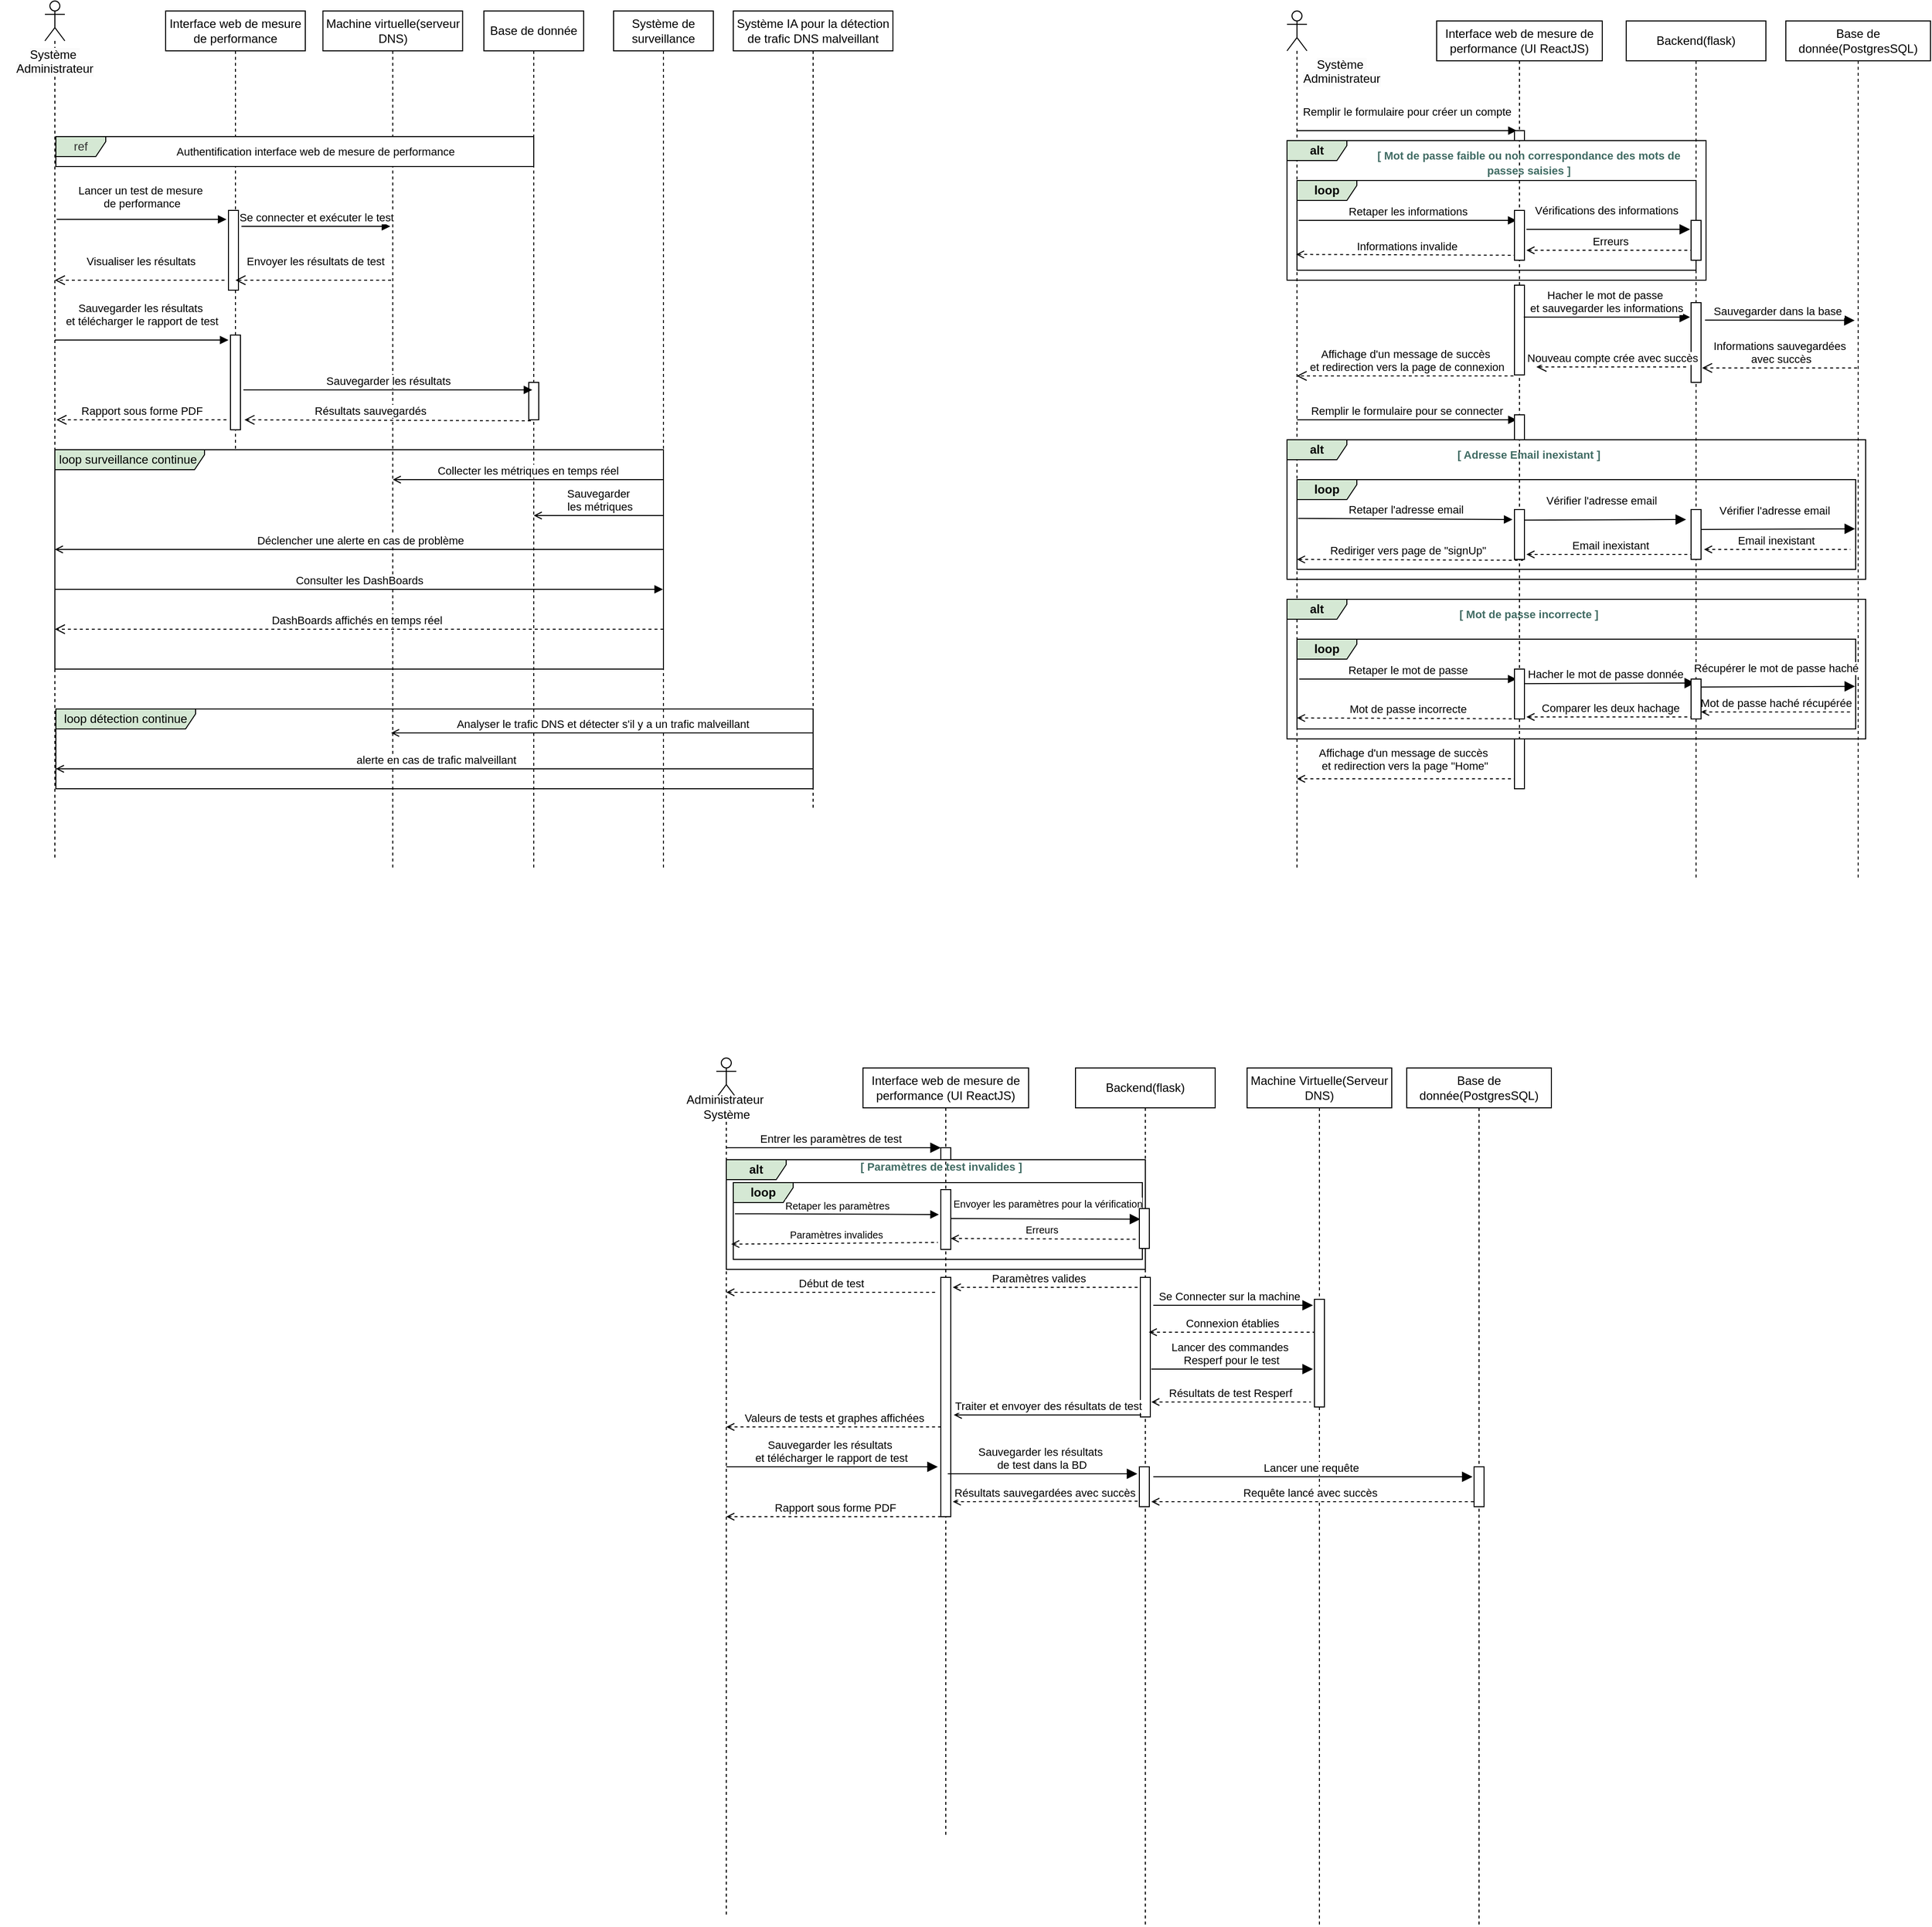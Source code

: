 <mxfile version="24.7.8">
  <diagram name="Page-1" id="2YBvvXClWsGukQMizWep">
    <mxGraphModel dx="2805" dy="1658" grid="1" gridSize="10" guides="1" tooltips="1" connect="1" arrows="1" fold="1" page="1" pageScale="1" pageWidth="850" pageHeight="1100" math="0" shadow="0">
      <root>
        <mxCell id="0" />
        <mxCell id="1" parent="0" />
        <mxCell id="aM9ryv3xv72pqoxQDRHE-5" value="Interface web de mesure de performance" style="shape=umlLifeline;perimeter=lifelinePerimeter;whiteSpace=wrap;html=1;container=0;dropTarget=0;collapsible=0;recursiveResize=0;outlineConnect=0;portConstraint=eastwest;newEdgeStyle={&quot;edgeStyle&quot;:&quot;elbowEdgeStyle&quot;,&quot;elbow&quot;:&quot;vertical&quot;,&quot;curved&quot;:0,&quot;rounded&quot;:0};" parent="1" vertex="1">
          <mxGeometry x="-1244" y="-40" width="140" height="440" as="geometry" />
        </mxCell>
        <mxCell id="0YugQAnFwqk1ILGSHodU-4" value="" style="html=1;points=[[0,0,0,0,5],[0,1,0,0,-5],[1,0,0,0,5],[1,1,0,0,-5]];perimeter=orthogonalPerimeter;outlineConnect=0;targetShapes=umlLifeline;portConstraint=eastwest;newEdgeStyle={&quot;curved&quot;:0,&quot;rounded&quot;:0};" parent="aM9ryv3xv72pqoxQDRHE-5" vertex="1">
          <mxGeometry x="63" y="200" width="10" height="80" as="geometry" />
        </mxCell>
        <mxCell id="0YugQAnFwqk1ILGSHodU-5" value="" style="html=1;points=[[0,0,0,0,5],[0,1,0,0,-5],[1,0,0,0,5],[1,1,0,0,-5]];perimeter=orthogonalPerimeter;outlineConnect=0;targetShapes=umlLifeline;portConstraint=eastwest;newEdgeStyle={&quot;curved&quot;:0,&quot;rounded&quot;:0};" parent="aM9ryv3xv72pqoxQDRHE-5" vertex="1">
          <mxGeometry x="65" y="325" width="10" height="95" as="geometry" />
        </mxCell>
        <mxCell id="_VK_tqBm-G3R0EHeaTmm-1" value="Machine virtuelle(serveur DNS)" style="shape=umlLifeline;perimeter=lifelinePerimeter;whiteSpace=wrap;html=1;container=0;dropTarget=0;collapsible=0;recursiveResize=0;outlineConnect=0;portConstraint=eastwest;newEdgeStyle={&quot;edgeStyle&quot;:&quot;elbowEdgeStyle&quot;,&quot;elbow&quot;:&quot;vertical&quot;,&quot;curved&quot;:0,&quot;rounded&quot;:0};" parent="1" vertex="1">
          <mxGeometry x="-1086.31" y="-40" width="140" height="860" as="geometry" />
        </mxCell>
        <mxCell id="_VK_tqBm-G3R0EHeaTmm-4" value="Base de donnée" style="shape=umlLifeline;perimeter=lifelinePerimeter;whiteSpace=wrap;html=1;container=0;dropTarget=0;collapsible=0;recursiveResize=0;outlineConnect=0;portConstraint=eastwest;newEdgeStyle={&quot;edgeStyle&quot;:&quot;elbowEdgeStyle&quot;,&quot;elbow&quot;:&quot;vertical&quot;,&quot;curved&quot;:0,&quot;rounded&quot;:0};" parent="1" vertex="1">
          <mxGeometry x="-925" y="-40" width="100" height="860" as="geometry" />
        </mxCell>
        <mxCell id="0YugQAnFwqk1ILGSHodU-6" value="" style="html=1;points=[[0,0,0,0,5],[0,1,0,0,-5],[1,0,0,0,5],[1,1,0,0,-5]];perimeter=orthogonalPerimeter;outlineConnect=0;targetShapes=umlLifeline;portConstraint=eastwest;newEdgeStyle={&quot;curved&quot;:0,&quot;rounded&quot;:0};" parent="_VK_tqBm-G3R0EHeaTmm-4" vertex="1">
          <mxGeometry x="45" y="372.5" width="10" height="37.5" as="geometry" />
        </mxCell>
        <mxCell id="_VK_tqBm-G3R0EHeaTmm-6" value="Système de surveillance" style="shape=umlLifeline;perimeter=lifelinePerimeter;whiteSpace=wrap;html=1;container=0;dropTarget=0;collapsible=0;recursiveResize=0;outlineConnect=0;portConstraint=eastwest;newEdgeStyle={&quot;edgeStyle&quot;:&quot;elbowEdgeStyle&quot;,&quot;elbow&quot;:&quot;vertical&quot;,&quot;curved&quot;:0,&quot;rounded&quot;:0};" parent="1" vertex="1">
          <mxGeometry x="-795" y="-40" width="100" height="860" as="geometry" />
        </mxCell>
        <mxCell id="_VK_tqBm-G3R0EHeaTmm-7" value="Système IA pour la détection de trafic DNS malveillant" style="shape=umlLifeline;perimeter=lifelinePerimeter;whiteSpace=wrap;html=1;container=0;dropTarget=0;collapsible=0;recursiveResize=0;outlineConnect=0;portConstraint=eastwest;newEdgeStyle={&quot;edgeStyle&quot;:&quot;elbowEdgeStyle&quot;,&quot;elbow&quot;:&quot;vertical&quot;,&quot;curved&quot;:0,&quot;rounded&quot;:0};" parent="1" vertex="1">
          <mxGeometry x="-675" y="-40" width="160" height="800" as="geometry" />
        </mxCell>
        <mxCell id="_VK_tqBm-G3R0EHeaTmm-14" value="" style="shape=umlLifeline;perimeter=lifelinePerimeter;whiteSpace=wrap;html=1;container=1;dropTarget=0;collapsible=0;recursiveResize=0;outlineConnect=0;portConstraint=eastwest;newEdgeStyle={&quot;curved&quot;:0,&quot;rounded&quot;:0};participant=umlActor;" parent="1" vertex="1">
          <mxGeometry x="-1365" y="-50" width="20" height="860" as="geometry" />
        </mxCell>
        <mxCell id="_VK_tqBm-G3R0EHeaTmm-19" value="&lt;span style=&quot;color: rgb(0, 0, 0); font-family: Helvetica; font-size: 12px; font-style: normal; font-variant-ligatures: normal; font-variant-caps: normal; font-weight: 400; letter-spacing: normal; orphans: 2; text-indent: 0px; text-transform: none; widows: 2; word-spacing: 0px; -webkit-text-stroke-width: 0px; white-space: nowrap; background-color: rgb(251, 251, 251); text-decoration-thickness: initial; text-decoration-style: initial; text-decoration-color: initial; float: none; display: inline !important;&quot;&gt;Système&amp;nbsp;&lt;/span&gt;&lt;div style=&quot;forced-color-adjust: none; color: rgb(0, 0, 0); font-family: Helvetica; font-size: 12px; font-style: normal; font-variant-ligatures: normal; font-variant-caps: normal; font-weight: 400; letter-spacing: normal; orphans: 2; text-indent: 0px; text-transform: none; widows: 2; word-spacing: 0px; -webkit-text-stroke-width: 0px; white-space: nowrap; background-color: rgb(251, 251, 251); text-decoration-thickness: initial; text-decoration-style: initial; text-decoration-color: initial;&quot;&gt;Administrateur&lt;/div&gt;" style="text;whiteSpace=wrap;html=1;align=center;" parent="1" vertex="1">
          <mxGeometry x="-1410" y="-10" width="110" height="50" as="geometry" />
        </mxCell>
        <mxCell id="_VK_tqBm-G3R0EHeaTmm-46" value="Lancer un test de mesure&amp;nbsp;&lt;div&gt;de performance&lt;/div&gt;" style="html=1;verticalAlign=bottom;endArrow=block;curved=0;rounded=0;" parent="1" edge="1">
          <mxGeometry y="7" relative="1" as="geometry">
            <mxPoint x="-1353.269" y="169" as="sourcePoint" />
            <mxPoint x="-1183" y="169" as="targetPoint" />
            <mxPoint as="offset" />
          </mxGeometry>
        </mxCell>
        <mxCell id="_VK_tqBm-G3R0EHeaTmm-47" value="Se connecter et exécuter le test" style="html=1;verticalAlign=bottom;endArrow=block;curved=0;rounded=0;" parent="1" edge="1">
          <mxGeometry relative="1" as="geometry">
            <mxPoint x="-1168" y="176" as="sourcePoint" />
            <mxPoint x="-1018.81" y="176.0" as="targetPoint" />
          </mxGeometry>
        </mxCell>
        <mxCell id="_VK_tqBm-G3R0EHeaTmm-52" value="Envoyer les résultats de test" style="html=1;verticalAlign=bottom;endArrow=open;dashed=1;endSize=8;curved=0;rounded=0;" parent="1" target="aM9ryv3xv72pqoxQDRHE-5" edge="1">
          <mxGeometry x="-0.022" y="-10" relative="1" as="geometry">
            <mxPoint x="-1123" y="230" as="targetPoint" />
            <mxPoint x="-1018" y="230" as="sourcePoint" />
            <mxPoint as="offset" />
          </mxGeometry>
        </mxCell>
        <mxCell id="_VK_tqBm-G3R0EHeaTmm-54" value="Visualiser les résultats" style="html=1;verticalAlign=bottom;endArrow=open;dashed=1;endSize=8;curved=0;rounded=0;" parent="1" target="_VK_tqBm-G3R0EHeaTmm-14" edge="1">
          <mxGeometry x="-0.006" y="-10" relative="1" as="geometry">
            <mxPoint x="-1277" y="300" as="targetPoint" />
            <mxPoint x="-1185" y="230" as="sourcePoint" />
            <Array as="points">
              <mxPoint x="-1205" y="230" />
            </Array>
            <mxPoint as="offset" />
          </mxGeometry>
        </mxCell>
        <mxCell id="_VK_tqBm-G3R0EHeaTmm-55" value="Sauvegarder les résultats&amp;nbsp;&lt;div&gt;et télécharger le rapport de test&lt;/div&gt;" style="html=1;verticalAlign=bottom;endArrow=block;curved=0;rounded=0;" parent="1" source="_VK_tqBm-G3R0EHeaTmm-14" edge="1">
          <mxGeometry x="-0.002" y="10" relative="1" as="geometry">
            <mxPoint x="-1350.999" y="290" as="sourcePoint" />
            <mxPoint x="-1181" y="290" as="targetPoint" />
            <mxPoint as="offset" />
          </mxGeometry>
        </mxCell>
        <mxCell id="_VK_tqBm-G3R0EHeaTmm-56" value="Sauvegarder les résultats" style="html=1;verticalAlign=bottom;endArrow=block;curved=0;rounded=0;" parent="1" edge="1">
          <mxGeometry relative="1" as="geometry">
            <mxPoint x="-1166" y="340" as="sourcePoint" />
            <mxPoint x="-876.5" y="340" as="targetPoint" />
          </mxGeometry>
        </mxCell>
        <mxCell id="_VK_tqBm-G3R0EHeaTmm-60" value="Rapport sous forme PDF" style="html=1;verticalAlign=bottom;endArrow=open;dashed=1;endSize=8;curved=0;rounded=0;" parent="1" edge="1">
          <mxGeometry relative="1" as="geometry">
            <mxPoint x="-1353.409" y="370" as="targetPoint" />
            <mxPoint x="-1183" y="370" as="sourcePoint" />
          </mxGeometry>
        </mxCell>
        <mxCell id="_VK_tqBm-G3R0EHeaTmm-87" value="Analyser le trafic DNS et détecter s&#39;il y a un trafic malveillant" style="html=1;verticalAlign=bottom;endArrow=open;curved=0;rounded=0;endFill=0;" parent="1" edge="1">
          <mxGeometry x="-0.003" relative="1" as="geometry">
            <mxPoint x="-595.5" y="684" as="sourcePoint" />
            <mxPoint x="-1018.0" y="684" as="targetPoint" />
            <mxPoint as="offset" />
            <Array as="points">
              <mxPoint x="-862.81" y="684" />
            </Array>
          </mxGeometry>
        </mxCell>
        <mxCell id="_VK_tqBm-G3R0EHeaTmm-89" value="alerte en cas de trafic malveillant" style="html=1;verticalAlign=bottom;endArrow=open;curved=0;rounded=0;endFill=0;" parent="1" edge="1">
          <mxGeometry x="-0.003" relative="1" as="geometry">
            <mxPoint x="-595.5" y="720" as="sourcePoint" />
            <mxPoint x="-1354.0" y="720" as="targetPoint" />
            <mxPoint as="offset" />
          </mxGeometry>
        </mxCell>
        <mxCell id="_VK_tqBm-G3R0EHeaTmm-90" value="ref" style="shape=umlFrame;whiteSpace=wrap;html=1;pointerEvents=0;width=50;height=20;fillColor=#D5E8D4;fontColor=#333333;strokeColor=#000000;swimlaneFillColor=default;" parent="1" vertex="1">
          <mxGeometry x="-1354" y="86" width="479" height="30" as="geometry" />
        </mxCell>
        <mxCell id="_VK_tqBm-G3R0EHeaTmm-92" value="&lt;span style=&quot;color: rgb(0, 0, 0); font-family: Helvetica; font-size: 11px; font-style: normal; font-variant-ligatures: normal; font-variant-caps: normal; font-weight: 400; letter-spacing: normal; orphans: 2; text-align: center; text-indent: 0px; text-transform: none; widows: 2; word-spacing: 0px; -webkit-text-stroke-width: 0px; white-space: nowrap; background-color: rgb(255, 255, 255); text-decoration-thickness: initial; text-decoration-style: initial; text-decoration-color: initial; display: inline !important; float: none;&quot;&gt;Authentification interface web de mesure de performance&lt;/span&gt;" style="text;whiteSpace=wrap;html=1;" parent="1" vertex="1">
          <mxGeometry x="-1235" y="87" width="217" height="40" as="geometry" />
        </mxCell>
        <mxCell id="_VK_tqBm-G3R0EHeaTmm-106" value="" style="group" parent="1" vertex="1" connectable="0">
          <mxGeometry x="-1365" y="410" width="630" height="220" as="geometry" />
        </mxCell>
        <mxCell id="_VK_tqBm-G3R0EHeaTmm-64" value="Collecter les métriques en temps réel" style="html=1;verticalAlign=bottom;endArrow=open;curved=0;rounded=0;endFill=0;" parent="_VK_tqBm-G3R0EHeaTmm-106" target="_VK_tqBm-G3R0EHeaTmm-1" edge="1">
          <mxGeometry x="-0.001" relative="1" as="geometry">
            <mxPoint x="619.69" y="20" as="sourcePoint" />
            <mxPoint x="385.0" y="20" as="targetPoint" />
            <mxPoint as="offset" />
          </mxGeometry>
        </mxCell>
        <mxCell id="_VK_tqBm-G3R0EHeaTmm-72" value="Sauvegarder&amp;nbsp;&lt;div&gt;les métriques&lt;/div&gt;" style="html=1;verticalAlign=bottom;endArrow=none;curved=0;rounded=0;endFill=0;startArrow=open;startFill=0;" parent="_VK_tqBm-G3R0EHeaTmm-106" edge="1">
          <mxGeometry x="0.004" relative="1" as="geometry">
            <mxPoint x="490" y="56" as="sourcePoint" />
            <mxPoint x="620" y="56" as="targetPoint" />
            <mxPoint as="offset" />
          </mxGeometry>
        </mxCell>
        <mxCell id="_VK_tqBm-G3R0EHeaTmm-82" value="Consulter les DashBoards" style="html=1;verticalAlign=bottom;endArrow=block;curved=0;rounded=0;" parent="_VK_tqBm-G3R0EHeaTmm-106" edge="1">
          <mxGeometry relative="1" as="geometry">
            <mxPoint x="10" y="130" as="sourcePoint" />
            <mxPoint x="619.5" y="130.0" as="targetPoint" />
          </mxGeometry>
        </mxCell>
        <mxCell id="_VK_tqBm-G3R0EHeaTmm-85" value="DashBoards affichés en temps réel&amp;nbsp;" style="html=1;verticalAlign=bottom;endArrow=open;dashed=1;endSize=8;curved=0;rounded=0;" parent="_VK_tqBm-G3R0EHeaTmm-106" edge="1">
          <mxGeometry x="0.004" relative="1" as="geometry">
            <mxPoint x="10" y="170" as="targetPoint" />
            <mxPoint x="620" y="170" as="sourcePoint" />
            <mxPoint as="offset" />
          </mxGeometry>
        </mxCell>
        <mxCell id="_VK_tqBm-G3R0EHeaTmm-100" value="Déclencher une alerte en cas de problème" style="html=1;verticalAlign=bottom;endArrow=open;curved=0;rounded=0;endFill=0;" parent="_VK_tqBm-G3R0EHeaTmm-106" edge="1">
          <mxGeometry x="-0.003" relative="1" as="geometry">
            <mxPoint x="620.19" y="90" as="sourcePoint" />
            <mxPoint x="10" y="90" as="targetPoint" />
            <mxPoint as="offset" />
          </mxGeometry>
        </mxCell>
        <mxCell id="_VK_tqBm-G3R0EHeaTmm-86" value="loop surveillance continue&amp;nbsp;" style="shape=umlFrame;whiteSpace=wrap;html=1;pointerEvents=0;width=150;height=20;fillColor=#D5E8D4;" parent="_VK_tqBm-G3R0EHeaTmm-106" vertex="1">
          <mxGeometry x="10" y="-10" width="610" height="220" as="geometry" />
        </mxCell>
        <mxCell id="_VK_tqBm-G3R0EHeaTmm-107" value="loop détection continue" style="shape=umlFrame;whiteSpace=wrap;html=1;pointerEvents=0;width=140;height=20;fillColor=#D5E8D4;" parent="1" vertex="1">
          <mxGeometry x="-1354" y="660" width="759" height="80" as="geometry" />
        </mxCell>
        <mxCell id="0YugQAnFwqk1ILGSHodU-3" value="Résultats sauvegardés" style="html=1;verticalAlign=bottom;endArrow=open;dashed=1;endSize=8;curved=0;rounded=0;" parent="1" edge="1">
          <mxGeometry x="0.123" relative="1" as="geometry">
            <mxPoint x="-1165" y="370" as="targetPoint" />
            <mxPoint x="-878" y="371" as="sourcePoint" />
            <mxPoint as="offset" />
          </mxGeometry>
        </mxCell>
        <mxCell id="0YugQAnFwqk1ILGSHodU-38" value="Interface web de mesure de performance (UI ReactJS)" style="shape=umlLifeline;perimeter=lifelinePerimeter;whiteSpace=wrap;html=1;container=0;dropTarget=0;collapsible=0;recursiveResize=0;outlineConnect=0;portConstraint=eastwest;newEdgeStyle={&quot;edgeStyle&quot;:&quot;elbowEdgeStyle&quot;,&quot;elbow&quot;:&quot;vertical&quot;,&quot;curved&quot;:0,&quot;rounded&quot;:0};" parent="1" vertex="1">
          <mxGeometry x="30" y="-30" width="166" height="770" as="geometry" />
        </mxCell>
        <mxCell id="0YugQAnFwqk1ILGSHodU-110" value="" style="html=1;points=[[0,0,0,0,5],[0,1,0,0,-5],[1,0,0,0,5],[1,1,0,0,-5]];perimeter=orthogonalPerimeter;outlineConnect=0;targetShapes=umlLifeline;portConstraint=eastwest;newEdgeStyle={&quot;curved&quot;:0,&quot;rounded&quot;:0};" parent="0YugQAnFwqk1ILGSHodU-38" vertex="1">
          <mxGeometry x="78" y="265" width="10" height="90" as="geometry" />
        </mxCell>
        <mxCell id="0YugQAnFwqk1ILGSHodU-41" value="Backend(flask)" style="shape=umlLifeline;perimeter=lifelinePerimeter;whiteSpace=wrap;html=1;container=0;dropTarget=0;collapsible=0;recursiveResize=0;outlineConnect=0;portConstraint=eastwest;newEdgeStyle={&quot;edgeStyle&quot;:&quot;elbowEdgeStyle&quot;,&quot;elbow&quot;:&quot;vertical&quot;,&quot;curved&quot;:0,&quot;rounded&quot;:0};" parent="1" vertex="1">
          <mxGeometry x="220.0" y="-30" width="140" height="860" as="geometry" />
        </mxCell>
        <mxCell id="0YugQAnFwqk1ILGSHodU-106" value="" style="html=1;points=[[0,0,0,0,5],[0,1,0,0,-5],[1,0,0,0,5],[1,1,0,0,-5]];perimeter=orthogonalPerimeter;outlineConnect=0;targetShapes=umlLifeline;portConstraint=eastwest;newEdgeStyle={&quot;curved&quot;:0,&quot;rounded&quot;:0};" parent="0YugQAnFwqk1ILGSHodU-41" vertex="1">
          <mxGeometry x="65.0" y="282.5" width="10" height="80" as="geometry" />
        </mxCell>
        <mxCell id="0YugQAnFwqk1ILGSHodU-42" value="Base de donnée(PostgresSQL)" style="shape=umlLifeline;perimeter=lifelinePerimeter;whiteSpace=wrap;html=1;container=0;dropTarget=0;collapsible=0;recursiveResize=0;outlineConnect=0;portConstraint=eastwest;newEdgeStyle={&quot;edgeStyle&quot;:&quot;elbowEdgeStyle&quot;,&quot;elbow&quot;:&quot;vertical&quot;,&quot;curved&quot;:0,&quot;rounded&quot;:0};" parent="1" vertex="1">
          <mxGeometry x="380" y="-30" width="145" height="860" as="geometry" />
        </mxCell>
        <mxCell id="0YugQAnFwqk1ILGSHodU-46" value="" style="shape=umlLifeline;perimeter=lifelinePerimeter;whiteSpace=wrap;html=1;container=1;dropTarget=0;collapsible=0;recursiveResize=0;outlineConnect=0;portConstraint=eastwest;newEdgeStyle={&quot;curved&quot;:0,&quot;rounded&quot;:0};participant=umlActor;" parent="1" vertex="1">
          <mxGeometry x="-120" y="-40" width="20" height="860" as="geometry" />
        </mxCell>
        <mxCell id="0YugQAnFwqk1ILGSHodU-47" value="&lt;span style=&quot;color: rgb(0, 0, 0); font-family: Helvetica; font-size: 12px; font-style: normal; font-variant-ligatures: normal; font-variant-caps: normal; font-weight: 400; letter-spacing: normal; orphans: 2; text-indent: 0px; text-transform: none; widows: 2; word-spacing: 0px; -webkit-text-stroke-width: 0px; white-space: nowrap; background-color: rgb(251, 251, 251); text-decoration-thickness: initial; text-decoration-style: initial; text-decoration-color: initial; float: none; display: inline !important;&quot;&gt;Système&amp;nbsp;&lt;/span&gt;&lt;div style=&quot;forced-color-adjust: none; color: rgb(0, 0, 0); font-family: Helvetica; font-size: 12px; font-style: normal; font-variant-ligatures: normal; font-variant-caps: normal; font-weight: 400; letter-spacing: normal; orphans: 2; text-indent: 0px; text-transform: none; widows: 2; word-spacing: 0px; -webkit-text-stroke-width: 0px; white-space: nowrap; background-color: rgb(251, 251, 251); text-decoration-thickness: initial; text-decoration-style: initial; text-decoration-color: initial;&quot;&gt;Administrateur&lt;/div&gt;" style="text;whiteSpace=wrap;html=1;align=center;" parent="1" vertex="1">
          <mxGeometry x="-120" width="110" height="50" as="geometry" />
        </mxCell>
        <mxCell id="0YugQAnFwqk1ILGSHodU-48" value="Remplir le formulaire pour créer un compte" style="html=1;verticalAlign=bottom;endArrow=block;curved=0;rounded=0;" parent="1" source="0YugQAnFwqk1ILGSHodU-46" edge="1">
          <mxGeometry y="10" relative="1" as="geometry">
            <mxPoint x="-59.999" y="80" as="sourcePoint" />
            <mxPoint x="110.27" y="80" as="targetPoint" />
            <mxPoint as="offset" />
          </mxGeometry>
        </mxCell>
        <mxCell id="0YugQAnFwqk1ILGSHodU-50" value="Hacher le mot de passe&amp;nbsp;&lt;div&gt;et sauvegarder les informations&lt;/div&gt;" style="html=1;verticalAlign=bottom;endArrow=block;endSize=8;curved=0;rounded=0;endFill=1;" parent="1" edge="1">
          <mxGeometry x="-0.013" relative="1" as="geometry">
            <mxPoint x="284" y="267" as="targetPoint" />
            <mxPoint x="117.333" y="267" as="sourcePoint" />
            <mxPoint as="offset" />
          </mxGeometry>
        </mxCell>
        <mxCell id="0YugQAnFwqk1ILGSHodU-68" value="&lt;b&gt;alt&lt;/b&gt;" style="shape=umlFrame;whiteSpace=wrap;html=1;pointerEvents=0;width=60;height=20;fillColor=#D5E8D4;" parent="1" vertex="1">
          <mxGeometry x="-120" y="90" width="420" height="140" as="geometry" />
        </mxCell>
        <mxCell id="0YugQAnFwqk1ILGSHodU-70" style="edgeStyle=orthogonalEdgeStyle;rounded=0;orthogonalLoop=1;jettySize=auto;html=1;exitX=0.5;exitY=1;exitDx=0;exitDy=0;" parent="1" source="0YugQAnFwqk1ILGSHodU-47" target="0YugQAnFwqk1ILGSHodU-47" edge="1">
          <mxGeometry relative="1" as="geometry" />
        </mxCell>
        <mxCell id="0YugQAnFwqk1ILGSHodU-73" value="Sauvegarder dans la base&amp;nbsp;" style="html=1;verticalAlign=bottom;endArrow=block;endSize=8;curved=0;rounded=0;endFill=1;" parent="1" edge="1">
          <mxGeometry x="-0.013" relative="1" as="geometry">
            <mxPoint x="449" y="270.33" as="targetPoint" />
            <mxPoint x="299" y="270" as="sourcePoint" />
            <mxPoint as="offset" />
          </mxGeometry>
        </mxCell>
        <mxCell id="0YugQAnFwqk1ILGSHodU-74" value="&lt;b&gt;loop&lt;/b&gt;" style="shape=umlFrame;whiteSpace=wrap;html=1;pointerEvents=0;width=60;height=20;fillColor=#D5E8D4;" parent="1" vertex="1">
          <mxGeometry x="-110" y="130" width="400" height="90" as="geometry" />
        </mxCell>
        <mxCell id="0YugQAnFwqk1ILGSHodU-75" value="Retaper les informations" style="html=1;verticalAlign=bottom;endArrow=block;curved=0;rounded=0;exitX=0.004;exitY=0.444;exitDx=0;exitDy=0;exitPerimeter=0;" parent="1" source="0YugQAnFwqk1ILGSHodU-74" edge="1">
          <mxGeometry x="0.0" relative="1" as="geometry">
            <mxPoint x="-100" y="170" as="sourcePoint" />
            <mxPoint x="110" y="170" as="targetPoint" />
            <mxPoint as="offset" />
          </mxGeometry>
        </mxCell>
        <mxCell id="0YugQAnFwqk1ILGSHodU-76" value="Vérifications des informations" style="html=1;verticalAlign=bottom;endArrow=block;endSize=8;curved=0;rounded=0;endFill=1;exitX=1.2;exitY=0.38;exitDx=0;exitDy=0;exitPerimeter=0;" parent="1" source="0YugQAnFwqk1ILGSHodU-108" edge="1">
          <mxGeometry x="-0.022" y="10" relative="1" as="geometry">
            <mxPoint x="284" y="179" as="targetPoint" />
            <mxPoint x="124" y="179" as="sourcePoint" />
            <mxPoint as="offset" />
          </mxGeometry>
        </mxCell>
        <mxCell id="0YugQAnFwqk1ILGSHodU-77" value="Erreurs" style="html=1;verticalAlign=bottom;endArrow=none;endSize=8;curved=0;rounded=0;endFill=0;entryX=0.999;entryY=0.548;entryDx=0;entryDy=0;entryPerimeter=0;startArrow=open;startFill=0;dashed=1;" parent="1" edge="1">
          <mxGeometry x="-0.019" relative="1" as="geometry">
            <mxPoint x="290" y="200" as="targetPoint" />
            <mxPoint x="120" y="200" as="sourcePoint" />
            <mxPoint as="offset" />
          </mxGeometry>
        </mxCell>
        <mxCell id="0YugQAnFwqk1ILGSHodU-79" value="Informations invalide" style="html=1;verticalAlign=bottom;endArrow=none;endSize=8;curved=0;rounded=0;endFill=0;entryX=0.999;entryY=0.548;entryDx=0;entryDy=0;entryPerimeter=0;startArrow=open;startFill=0;dashed=1;exitX=0;exitY=0.768;exitDx=0;exitDy=0;exitPerimeter=0;" parent="1" edge="1">
          <mxGeometry x="-0.019" relative="1" as="geometry">
            <mxPoint x="115.67" y="205" as="targetPoint" />
            <mxPoint x="-111" y="204.12" as="sourcePoint" />
            <mxPoint as="offset" />
          </mxGeometry>
        </mxCell>
        <mxCell id="0YugQAnFwqk1ILGSHodU-80" value="Informations sauvegardées&amp;nbsp;&lt;div&gt;avec succès&lt;/div&gt;" style="html=1;verticalAlign=bottom;endArrow=open;endSize=8;curved=0;rounded=0;endFill=0;dashed=1;" parent="1" edge="1">
          <mxGeometry x="-0.013" relative="1" as="geometry">
            <mxPoint x="296" y="318" as="targetPoint" />
            <mxPoint x="451.373" y="318" as="sourcePoint" />
            <mxPoint as="offset" />
          </mxGeometry>
        </mxCell>
        <mxCell id="0YugQAnFwqk1ILGSHodU-81" value="Nouveau compte crée avec succès" style="html=1;verticalAlign=bottom;endArrow=open;endSize=8;curved=0;rounded=0;endFill=0;dashed=1;" parent="1" edge="1">
          <mxGeometry x="-0.013" relative="1" as="geometry">
            <mxPoint x="130" y="317" as="targetPoint" />
            <mxPoint x="280" y="317" as="sourcePoint" />
            <mxPoint as="offset" />
          </mxGeometry>
        </mxCell>
        <mxCell id="0YugQAnFwqk1ILGSHodU-82" value="Affichage d&#39;un message de succès&amp;nbsp;&lt;div&gt;et redirection vers la page de connexion&lt;br&gt;&lt;/div&gt;" style="html=1;verticalAlign=bottom;endArrow=open;endSize=8;curved=0;rounded=0;endFill=0;dashed=1;" parent="1" edge="1">
          <mxGeometry x="-0.013" relative="1" as="geometry">
            <mxPoint x="-110.37" y="326.0" as="targetPoint" />
            <mxPoint x="107.003" y="326" as="sourcePoint" />
            <mxPoint as="offset" />
          </mxGeometry>
        </mxCell>
        <mxCell id="0YugQAnFwqk1ILGSHodU-83" value="Remplir le formulaire pour se connecter" style="html=1;verticalAlign=bottom;endArrow=block;curved=0;rounded=0;" parent="1" edge="1">
          <mxGeometry x="-0.001" relative="1" as="geometry">
            <mxPoint x="-110" y="370" as="sourcePoint" />
            <mxPoint x="110.27" y="370" as="targetPoint" />
            <mxPoint as="offset" />
          </mxGeometry>
        </mxCell>
        <mxCell id="0YugQAnFwqk1ILGSHodU-84" value="&lt;b&gt;alt&lt;/b&gt;" style="shape=umlFrame;whiteSpace=wrap;html=1;pointerEvents=0;width=60;height=20;fillColor=#D5E8D4;" parent="1" vertex="1">
          <mxGeometry x="-120" y="390" width="580" height="140" as="geometry" />
        </mxCell>
        <mxCell id="0YugQAnFwqk1ILGSHodU-85" value="&lt;b&gt;&lt;font color=&quot;#406b63&quot; style=&quot;font-size: 11px;&quot;&gt;[ Adresse Email inexistant ]&lt;/font&gt;&lt;/b&gt;" style="text;html=1;align=center;verticalAlign=middle;whiteSpace=wrap;rounded=0;" parent="1" vertex="1">
          <mxGeometry x="-35" y="390" width="315" height="30" as="geometry" />
        </mxCell>
        <mxCell id="0YugQAnFwqk1ILGSHodU-86" value="&lt;b&gt;loop&lt;/b&gt;" style="shape=umlFrame;whiteSpace=wrap;html=1;pointerEvents=0;width=60;height=20;fillColor=#D5E8D4;" parent="1" vertex="1">
          <mxGeometry x="-110" y="430" width="560" height="90" as="geometry" />
        </mxCell>
        <mxCell id="0YugQAnFwqk1ILGSHodU-87" value="Retaper l&#39;adresse email" style="html=1;verticalAlign=bottom;endArrow=block;curved=0;rounded=0;exitX=0.002;exitY=0.432;exitDx=0;exitDy=0;exitPerimeter=0;" parent="1" source="0YugQAnFwqk1ILGSHodU-86" edge="1">
          <mxGeometry x="0.0" relative="1" as="geometry">
            <mxPoint x="-101.76" y="469.96" as="sourcePoint" />
            <mxPoint x="106" y="470" as="targetPoint" />
            <mxPoint as="offset" />
          </mxGeometry>
        </mxCell>
        <mxCell id="0YugQAnFwqk1ILGSHodU-88" value="Vérifier l&#39;adresse email&amp;nbsp;" style="html=1;verticalAlign=bottom;endArrow=block;endSize=8;curved=0;rounded=0;endFill=1;entryX=0.999;entryY=0.548;entryDx=0;entryDy=0;entryPerimeter=0;" parent="1" target="0YugQAnFwqk1ILGSHodU-86" edge="1">
          <mxGeometry x="0.004" y="10" relative="1" as="geometry">
            <mxPoint x="280" y="480" as="targetPoint" />
            <mxPoint x="290" y="480" as="sourcePoint" />
            <mxPoint as="offset" />
          </mxGeometry>
        </mxCell>
        <mxCell id="0YugQAnFwqk1ILGSHodU-89" value="Email inexistant" style="html=1;verticalAlign=bottom;endArrow=none;endSize=8;curved=0;rounded=0;endFill=0;entryX=0.999;entryY=0.548;entryDx=0;entryDy=0;entryPerimeter=0;startArrow=open;startFill=0;dashed=1;" parent="1" edge="1">
          <mxGeometry x="-0.019" relative="1" as="geometry">
            <mxPoint x="444.67" y="500" as="targetPoint" />
            <mxPoint x="298" y="500" as="sourcePoint" />
            <mxPoint as="offset" />
          </mxGeometry>
        </mxCell>
        <mxCell id="0YugQAnFwqk1ILGSHodU-90" value="Rediriger vers page de &quot;signUp&quot;" style="html=1;verticalAlign=bottom;endArrow=none;endSize=8;curved=0;rounded=0;endFill=0;entryX=0.999;entryY=0.548;entryDx=0;entryDy=0;entryPerimeter=0;startArrow=open;startFill=0;dashed=1;exitX=0;exitY=0.768;exitDx=0;exitDy=0;exitPerimeter=0;" parent="1" edge="1">
          <mxGeometry x="-0.019" relative="1" as="geometry">
            <mxPoint x="116.67" y="510.88" as="targetPoint" />
            <mxPoint x="-110" y="510.0" as="sourcePoint" />
            <mxPoint as="offset" />
          </mxGeometry>
        </mxCell>
        <mxCell id="0YugQAnFwqk1ILGSHodU-92" value="Vérifier l&#39;adresse email" style="html=1;verticalAlign=bottom;endArrow=block;endSize=8;curved=0;rounded=0;endFill=1;" parent="1" edge="1">
          <mxGeometry x="-0.022" y="10" relative="1" as="geometry">
            <mxPoint x="280" y="470" as="targetPoint" />
            <mxPoint x="113.333" y="470.58" as="sourcePoint" />
            <mxPoint as="offset" />
          </mxGeometry>
        </mxCell>
        <mxCell id="0YugQAnFwqk1ILGSHodU-93" value="Email inexistant" style="html=1;verticalAlign=bottom;endArrow=none;endSize=8;curved=0;rounded=0;endFill=0;entryX=0.999;entryY=0.548;entryDx=0;entryDy=0;entryPerimeter=0;startArrow=open;startFill=0;dashed=1;" parent="1" edge="1">
          <mxGeometry x="-0.019" relative="1" as="geometry">
            <mxPoint x="290" y="505" as="targetPoint" />
            <mxPoint x="120" y="505" as="sourcePoint" />
            <mxPoint as="offset" />
          </mxGeometry>
        </mxCell>
        <mxCell id="0YugQAnFwqk1ILGSHodU-94" value="&lt;b&gt;alt&lt;/b&gt;" style="shape=umlFrame;whiteSpace=wrap;html=1;pointerEvents=0;width=60;height=20;fillColor=#D5E8D4;" parent="1" vertex="1">
          <mxGeometry x="-120" y="550" width="580" height="140" as="geometry" />
        </mxCell>
        <mxCell id="0YugQAnFwqk1ILGSHodU-95" value="&lt;b&gt;&lt;font color=&quot;#406b63&quot; style=&quot;font-size: 11px;&quot;&gt;[ Mot de passe incorrecte ]&lt;/font&gt;&lt;/b&gt;" style="text;html=1;align=center;verticalAlign=middle;whiteSpace=wrap;rounded=0;" parent="1" vertex="1">
          <mxGeometry x="-35" y="550" width="315" height="30" as="geometry" />
        </mxCell>
        <mxCell id="0YugQAnFwqk1ILGSHodU-96" value="&lt;b&gt;loop&lt;/b&gt;" style="shape=umlFrame;whiteSpace=wrap;html=1;pointerEvents=0;width=60;height=20;fillColor=#D5E8D4;" parent="1" vertex="1">
          <mxGeometry x="-110" y="590" width="560" height="90" as="geometry" />
        </mxCell>
        <mxCell id="0YugQAnFwqk1ILGSHodU-97" value="Retaper le mot de passe" style="html=1;verticalAlign=bottom;endArrow=block;curved=0;rounded=0;exitX=0.004;exitY=0.444;exitDx=0;exitDy=0;exitPerimeter=0;" parent="1" source="0YugQAnFwqk1ILGSHodU-96" edge="1">
          <mxGeometry x="0.0" relative="1" as="geometry">
            <mxPoint x="-90" y="630" as="sourcePoint" />
            <mxPoint x="110" y="630" as="targetPoint" />
            <mxPoint as="offset" />
          </mxGeometry>
        </mxCell>
        <mxCell id="0YugQAnFwqk1ILGSHodU-98" value="Récupérer le mot de passe haché" style="html=1;verticalAlign=bottom;endArrow=block;endSize=8;curved=0;rounded=0;endFill=1;entryX=0.999;entryY=0.548;entryDx=0;entryDy=0;entryPerimeter=0;" parent="1" edge="1">
          <mxGeometry x="0.004" y="10" relative="1" as="geometry">
            <mxPoint x="449.44" y="637.32" as="targetPoint" />
            <mxPoint x="290" y="638" as="sourcePoint" />
            <mxPoint as="offset" />
          </mxGeometry>
        </mxCell>
        <mxCell id="0YugQAnFwqk1ILGSHodU-99" value="Mot de passe haché récupérée" style="html=1;verticalAlign=bottom;endArrow=none;endSize=8;curved=0;rounded=0;endFill=0;entryX=0.999;entryY=0.548;entryDx=0;entryDy=0;entryPerimeter=0;startArrow=open;startFill=0;dashed=1;" parent="1" source="0YugQAnFwqk1ILGSHodU-115" edge="1">
          <mxGeometry x="-0.019" relative="1" as="geometry">
            <mxPoint x="446.67" y="663" as="targetPoint" />
            <mxPoint x="290" y="663" as="sourcePoint" />
            <mxPoint as="offset" />
          </mxGeometry>
        </mxCell>
        <mxCell id="0YugQAnFwqk1ILGSHodU-100" value="Mot de passe incorrecte" style="html=1;verticalAlign=bottom;endArrow=none;endSize=8;curved=0;rounded=0;endFill=0;entryX=0.999;entryY=0.548;entryDx=0;entryDy=0;entryPerimeter=0;startArrow=open;startFill=0;dashed=1;exitX=0;exitY=0.768;exitDx=0;exitDy=0;exitPerimeter=0;" parent="1" edge="1">
          <mxGeometry x="-0.019" relative="1" as="geometry">
            <mxPoint x="116.67" y="669.88" as="targetPoint" />
            <mxPoint x="-110" y="669.0" as="sourcePoint" />
            <mxPoint as="offset" />
          </mxGeometry>
        </mxCell>
        <mxCell id="0YugQAnFwqk1ILGSHodU-101" value="Hacher le mot de passe donnée" style="html=1;verticalAlign=bottom;endArrow=block;endSize=8;curved=0;rounded=0;endFill=1;entryX=0.999;entryY=0.548;entryDx=0;entryDy=0;entryPerimeter=0;" parent="1" edge="1">
          <mxGeometry x="-0.019" relative="1" as="geometry">
            <mxPoint x="289" y="634" as="targetPoint" />
            <mxPoint x="112.333" y="634.58" as="sourcePoint" />
            <mxPoint as="offset" />
          </mxGeometry>
        </mxCell>
        <mxCell id="0YugQAnFwqk1ILGSHodU-102" value="Comparer les deux hachage" style="html=1;verticalAlign=bottom;endArrow=none;endSize=8;curved=0;rounded=0;endFill=0;entryX=0.999;entryY=0.548;entryDx=0;entryDy=0;entryPerimeter=0;startArrow=open;startFill=0;dashed=1;" parent="1" edge="1">
          <mxGeometry x="-0.019" relative="1" as="geometry">
            <mxPoint x="290" y="668" as="targetPoint" />
            <mxPoint x="120" y="668" as="sourcePoint" />
            <mxPoint as="offset" />
          </mxGeometry>
        </mxCell>
        <mxCell id="0YugQAnFwqk1ILGSHodU-103" value="" style="html=1;verticalAlign=bottom;endArrow=open;curved=0;rounded=0;dashed=1;endFill=0;" parent="1" edge="1">
          <mxGeometry x="-0.001" relative="1" as="geometry">
            <mxPoint x="110.41" y="730" as="sourcePoint" />
            <mxPoint x="-109.999" y="730" as="targetPoint" />
            <mxPoint as="offset" />
          </mxGeometry>
        </mxCell>
        <mxCell id="0YugQAnFwqk1ILGSHodU-104" value="&lt;span style=&quot;color: rgb(0, 0, 0); font-family: Helvetica; font-size: 11px; font-style: normal; font-variant-ligatures: normal; font-variant-caps: normal; font-weight: 400; letter-spacing: normal; orphans: 2; text-align: center; text-indent: 0px; text-transform: none; widows: 2; word-spacing: 0px; -webkit-text-stroke-width: 0px; white-space: nowrap; background-color: rgb(255, 255, 255); text-decoration-thickness: initial; text-decoration-style: initial; text-decoration-color: initial; display: inline !important; float: none;&quot;&gt;Affichage d&#39;un message de succès&amp;nbsp;&lt;/span&gt;&lt;div style=&quot;forced-color-adjust: none; color: rgb(0, 0, 0); font-family: Helvetica; font-size: 11px; font-style: normal; font-variant-ligatures: normal; font-variant-caps: normal; font-weight: 400; letter-spacing: normal; orphans: 2; text-align: center; text-indent: 0px; text-transform: none; widows: 2; word-spacing: 0px; -webkit-text-stroke-width: 0px; white-space: nowrap; text-decoration-thickness: initial; text-decoration-style: initial; text-decoration-color: initial;&quot;&gt;et redirection vers la page &quot;Home&quot;&lt;/div&gt;" style="text;whiteSpace=wrap;html=1;" parent="1" vertex="1">
          <mxGeometry x="-90" y="690" width="230" height="50" as="geometry" />
        </mxCell>
        <mxCell id="0YugQAnFwqk1ILGSHodU-72" value="&lt;b&gt;&lt;font color=&quot;#406b63&quot; style=&quot;font-size: 11px;&quot;&gt;[ Mot de passe faible ou non correspondance des mots de passes saisies ]&lt;/font&gt;&lt;/b&gt;" style="text;html=1;align=center;verticalAlign=middle;whiteSpace=wrap;rounded=0;" parent="1" vertex="1">
          <mxGeometry x="-35" y="97" width="315" height="30" as="geometry" />
        </mxCell>
        <mxCell id="0YugQAnFwqk1ILGSHodU-105" value="" style="html=1;points=[[0,0,0,0,5],[0,1,0,0,-5],[1,0,0,0,5],[1,1,0,0,-5]];perimeter=orthogonalPerimeter;outlineConnect=0;targetShapes=umlLifeline;portConstraint=eastwest;newEdgeStyle={&quot;curved&quot;:0,&quot;rounded&quot;:0};" parent="1" vertex="1">
          <mxGeometry x="108" y="80" width="10" height="10" as="geometry" />
        </mxCell>
        <mxCell id="0YugQAnFwqk1ILGSHodU-108" value="" style="html=1;points=[[0,0,0,0,5],[0,1,0,0,-5],[1,0,0,0,5],[1,1,0,0,-5]];perimeter=orthogonalPerimeter;outlineConnect=0;targetShapes=umlLifeline;portConstraint=eastwest;newEdgeStyle={&quot;curved&quot;:0,&quot;rounded&quot;:0};" parent="1" vertex="1">
          <mxGeometry x="108" y="160" width="10" height="50" as="geometry" />
        </mxCell>
        <mxCell id="0YugQAnFwqk1ILGSHodU-109" value="" style="html=1;points=[[0,0,0,0,5],[0,1,0,0,-5],[1,0,0,0,5],[1,1,0,0,-5]];perimeter=orthogonalPerimeter;outlineConnect=0;targetShapes=umlLifeline;portConstraint=eastwest;newEdgeStyle={&quot;curved&quot;:0,&quot;rounded&quot;:0};" parent="1" vertex="1">
          <mxGeometry x="285" y="170" width="10" height="40" as="geometry" />
        </mxCell>
        <mxCell id="0YugQAnFwqk1ILGSHodU-111" value="" style="html=1;points=[[0,0,0,0,5],[0,1,0,0,-5],[1,0,0,0,5],[1,1,0,0,-5]];perimeter=orthogonalPerimeter;outlineConnect=0;targetShapes=umlLifeline;portConstraint=eastwest;newEdgeStyle={&quot;curved&quot;:0,&quot;rounded&quot;:0};" parent="1" vertex="1">
          <mxGeometry x="108" y="365" width="10" height="25" as="geometry" />
        </mxCell>
        <mxCell id="0YugQAnFwqk1ILGSHodU-112" value="" style="html=1;points=[[0,0,0,0,5],[0,1,0,0,-5],[1,0,0,0,5],[1,1,0,0,-5]];perimeter=orthogonalPerimeter;outlineConnect=0;targetShapes=umlLifeline;portConstraint=eastwest;newEdgeStyle={&quot;curved&quot;:0,&quot;rounded&quot;:0};" parent="1" vertex="1">
          <mxGeometry x="108" y="460" width="10" height="50" as="geometry" />
        </mxCell>
        <mxCell id="0YugQAnFwqk1ILGSHodU-113" value="" style="html=1;points=[[0,0,0,0,5],[0,1,0,0,-5],[1,0,0,0,5],[1,1,0,0,-5]];perimeter=orthogonalPerimeter;outlineConnect=0;targetShapes=umlLifeline;portConstraint=eastwest;newEdgeStyle={&quot;curved&quot;:0,&quot;rounded&quot;:0};" parent="1" vertex="1">
          <mxGeometry x="285" y="460" width="10" height="50" as="geometry" />
        </mxCell>
        <mxCell id="0YugQAnFwqk1ILGSHodU-114" value="" style="html=1;points=[[0,0,0,0,5],[0,1,0,0,-5],[1,0,0,0,5],[1,1,0,0,-5]];perimeter=orthogonalPerimeter;outlineConnect=0;targetShapes=umlLifeline;portConstraint=eastwest;newEdgeStyle={&quot;curved&quot;:0,&quot;rounded&quot;:0};" parent="1" vertex="1">
          <mxGeometry x="108" y="620" width="10" height="50" as="geometry" />
        </mxCell>
        <mxCell id="0YugQAnFwqk1ILGSHodU-115" value="" style="html=1;points=[[0,0,0,0,5],[0,1,0,0,-5],[1,0,0,0,5],[1,1,0,0,-5]];perimeter=orthogonalPerimeter;outlineConnect=0;targetShapes=umlLifeline;portConstraint=eastwest;newEdgeStyle={&quot;curved&quot;:0,&quot;rounded&quot;:0};" parent="1" vertex="1">
          <mxGeometry x="285" y="630" width="10" height="40" as="geometry" />
        </mxCell>
        <mxCell id="0YugQAnFwqk1ILGSHodU-116" value="" style="html=1;points=[[0,0,0,0,5],[0,1,0,0,-5],[1,0,0,0,5],[1,1,0,0,-5]];perimeter=orthogonalPerimeter;outlineConnect=0;targetShapes=umlLifeline;portConstraint=eastwest;newEdgeStyle={&quot;curved&quot;:0,&quot;rounded&quot;:0};" parent="1" vertex="1">
          <mxGeometry x="108" y="690" width="10" height="50" as="geometry" />
        </mxCell>
        <mxCell id="43exueK8Bz6rRykZD80Z-1" value="Interface web de mesure de performance (UI ReactJS)" style="shape=umlLifeline;perimeter=lifelinePerimeter;whiteSpace=wrap;html=1;container=0;dropTarget=0;collapsible=0;recursiveResize=0;outlineConnect=0;portConstraint=eastwest;newEdgeStyle={&quot;edgeStyle&quot;:&quot;elbowEdgeStyle&quot;,&quot;elbow&quot;:&quot;vertical&quot;,&quot;curved&quot;:0,&quot;rounded&quot;:0};" vertex="1" parent="1">
          <mxGeometry x="-545" y="1020" width="166" height="770" as="geometry" />
        </mxCell>
        <mxCell id="43exueK8Bz6rRykZD80Z-102" value="&lt;span style=&quot;color: rgba(0, 0, 0, 0); font-family: monospace; font-size: 0px; text-align: start;&quot;&gt;%3CmxGraphModel%3E%3Croot%3E%3CmxCell%20id%3D%220%22%2F%3E%3CmxCell%20id%3D%221%22%20parent%3D%220%22%2F%3E%3CmxCell%20id%3D%222%22%20value%3D%22%22%20style%3D%22html%3D1%3Bpoints%3D%5B%5B0%2C0%2C0%2C0%2C5%5D%2C%5B0%2C1%2C0%2C0%2C-5%5D%2C%5B1%2C0%2C0%2C0%2C5%5D%2C%5B1%2C1%2C0%2C0%2C-5%5D%5D%3Bperimeter%3DorthogonalPerimeter%3BoutlineConnect%3D0%3BtargetShapes%3DumlLifeline%3BportConstraint%3Deastwest%3BnewEdgeStyle%3D%7B%26quot%3Bcurved%26quot%3B%3A0%2C%26quot%3Brounded%26quot%3B%3A0%7D%3B%22%20vertex%3D%221%22%20parent%3D%221%22%3E%3CmxGeometry%20x%3D%22-467%22%20y%3D%221100%22%20width%3D%2210%22%20height%3D%2212%22%20as%3D%22geometry%22%2F%3E%3C%2FmxCell%3E%3C%2Froot%3E%3C%2FmxGraphModel%3E&lt;/span&gt;&lt;span style=&quot;color: rgba(0, 0, 0, 0); font-family: monospace; font-size: 0px; text-align: start;&quot;&gt;%3CmxGraphModel%3E%3Croot%3E%3CmxCell%20id%3D%220%22%2F%3E%3CmxCell%20id%3D%221%22%20parent%3D%220%22%2F%3E%3CmxCell%20id%3D%222%22%20value%3D%22%22%20style%3D%22html%3D1%3Bpoints%3D%5B%5B0%2C0%2C0%2C0%2C5%5D%2C%5B0%2C1%2C0%2C0%2C-5%5D%2C%5B1%2C0%2C0%2C0%2C5%5D%2C%5B1%2C1%2C0%2C0%2C-5%5D%5D%3Bperimeter%3DorthogonalPerimeter%3BoutlineConnect%3D0%3BtargetShapes%3DumlLifeline%3BportConstraint%3Deastwest%3BnewEdgeStyle%3D%7B%26quot%3Bcurved%26quot%3B%3A0%2C%26quot%3Brounded%26quot%3B%3A0%7D%3B%22%20vertex%3D%221%22%20parent%3D%221%22%3E%3CmxGeometry%20x%3D%22-467%22%20y%3D%221100%22%20width%3D%2210%22%20height%3D%2212%22%20as%3D%22geometry%22%2F%3E%3C%2FmxCell%3E%3C%2Froot%3E%3C%2FmxGraphModel%3E&lt;/span&gt;" style="html=1;points=[[0,0,0,0,5],[0,1,0,0,-5],[1,0,0,0,5],[1,1,0,0,-5]];perimeter=orthogonalPerimeter;outlineConnect=0;targetShapes=umlLifeline;portConstraint=eastwest;newEdgeStyle={&quot;curved&quot;:0,&quot;rounded&quot;:0};" vertex="1" parent="43exueK8Bz6rRykZD80Z-1">
          <mxGeometry x="78" y="210" width="10" height="240" as="geometry" />
        </mxCell>
        <mxCell id="43exueK8Bz6rRykZD80Z-3" value="Backend(flask)" style="shape=umlLifeline;perimeter=lifelinePerimeter;whiteSpace=wrap;html=1;container=0;dropTarget=0;collapsible=0;recursiveResize=0;outlineConnect=0;portConstraint=eastwest;newEdgeStyle={&quot;edgeStyle&quot;:&quot;elbowEdgeStyle&quot;,&quot;elbow&quot;:&quot;vertical&quot;,&quot;curved&quot;:0,&quot;rounded&quot;:0};" vertex="1" parent="1">
          <mxGeometry x="-332.0" y="1020" width="140" height="860" as="geometry" />
        </mxCell>
        <mxCell id="43exueK8Bz6rRykZD80Z-103" value="&lt;span style=&quot;color: rgba(0, 0, 0, 0); font-family: monospace; font-size: 0px; text-align: start;&quot;&gt;%3CmxGraphModel%3E%3Croot%3E%3CmxCell%20id%3D%220%22%2F%3E%3CmxCell%20id%3D%221%22%20parent%3D%220%22%2F%3E%3CmxCell%20id%3D%222%22%20value%3D%22%22%20style%3D%22html%3D1%3Bpoints%3D%5B%5B0%2C0%2C0%2C0%2C5%5D%2C%5B0%2C1%2C0%2C0%2C-5%5D%2C%5B1%2C0%2C0%2C0%2C5%5D%2C%5B1%2C1%2C0%2C0%2C-5%5D%5D%3Bperimeter%3DorthogonalPerimeter%3BoutlineConnect%3D0%3BtargetShapes%3DumlLifeline%3BportConstraint%3Deastwest%3BnewEdgeStyle%3D%7B%26quot%3Bcurved%26quot%3B%3A0%2C%26quot%3Brounded%26quot%3B%3A0%7D%3B%22%20vertex%3D%221%22%20parent%3D%221%22%3E%3CmxGeometry%20x%3D%22-467%22%20y%3D%221100%22%20width%3D%2210%22%20height%3D%2212%22%20as%3D%22geometry%22%2F%3E%3C%2FmxCell%3E%3C%2Froot%3E%3C%2FmxGraphModel%3E&lt;/span&gt;&lt;span style=&quot;color: rgba(0, 0, 0, 0); font-family: monospace; font-size: 0px; text-align: start;&quot;&gt;%3CmxGraphModel%3E%3Croot%3E%3CmxCell%20id%3D%220%22%2F%3E%3CmxCell%20id%3D%221%22%20parent%3D%220%22%2F%3E%3CmxCell%20id%3D%222%22%20value%3D%22%22%20style%3D%22html%3D1%3Bpoints%3D%5B%5B0%2C0%2C0%2C0%2C5%5D%2C%5B0%2C1%2C0%2C0%2C-5%5D%2C%5B1%2C0%2C0%2C0%2C5%5D%2C%5B1%2C1%2C0%2C0%2C-5%5D%5D%3Bperimeter%3DorthogonalPerimeter%3BoutlineConnect%3D0%3BtargetShapes%3DumlLifeline%3BportConstraint%3Deastwest%3BnewEdgeStyle%3D%7B%26quot%3Bcurved%26quot%3B%3A0%2C%26quot%3Brounded%26quot%3B%3A0%7D%3B%22%20vertex%3D%221%22%20parent%3D%221%22%3E%3CmxGeometry%20x%3D%22-467%22%20y%3D%221100%22%20width%3D%2210%22%20height%3D%2212%22%20as%3D%22geometry%22%2F%3E%3C%2FmxCell%3E%3C%2Froot%3E%3C%2FmxGraphModel%3E&lt;/span&gt;" style="html=1;points=[[0,0,0,0,5],[0,1,0,0,-5],[1,0,0,0,5],[1,1,0,0,-5]];perimeter=orthogonalPerimeter;outlineConnect=0;targetShapes=umlLifeline;portConstraint=eastwest;newEdgeStyle={&quot;curved&quot;:0,&quot;rounded&quot;:0};" vertex="1" parent="43exueK8Bz6rRykZD80Z-3">
          <mxGeometry x="65" y="210" width="10" height="140" as="geometry" />
        </mxCell>
        <mxCell id="43exueK8Bz6rRykZD80Z-108" value="&lt;span style=&quot;color: rgba(0, 0, 0, 0); font-family: monospace; font-size: 0px; text-align: start;&quot;&gt;%3CmxGraphModel%3E%3Croot%3E%3CmxCell%20id%3D%220%22%2F%3E%3CmxCell%20id%3D%221%22%20parent%3D%220%22%2F%3E%3CmxCell%20id%3D%222%22%20value%3D%22%22%20style%3D%22html%3D1%3Bpoints%3D%5B%5B0%2C0%2C0%2C0%2C5%5D%2C%5B0%2C1%2C0%2C0%2C-5%5D%2C%5B1%2C0%2C0%2C0%2C5%5D%2C%5B1%2C1%2C0%2C0%2C-5%5D%5D%3Bperimeter%3DorthogonalPerimeter%3BoutlineConnect%3D0%3BtargetShapes%3DumlLifeline%3BportConstraint%3Deastwest%3BnewEdgeStyle%3D%7B%26quot%3Bcurved%26quot%3B%3A0%2C%26quot%3Brounded%26quot%3B%3A0%7D%3B%22%20vertex%3D%221%22%20parent%3D%221%22%3E%3CmxGeometry%20x%3D%22-467%22%20y%3D%221100%22%20width%3D%2210%22%20height%3D%2212%22%20as%3D%22geometry%22%2F%3E%3C%2FmxCell%3E%3C%2Froot%3E%3C%2FmxGraphModel%3E&lt;/span&gt;&lt;span style=&quot;color: rgba(0, 0, 0, 0); font-family: monospace; font-size: 0px; text-align: start;&quot;&gt;%3CmxGraphModel%3E%3Croot%3E%3CmxCell%20id%3D%220%22%2F%3E%3CmxCell%20id%3D%221%22%20parent%3D%220%22%2F%3E%3CmxCell%20id%3D%222%22%20value%3D%22%22%20style%3D%22html%3D1%3Bpoints%3D%5B%5B0%2C0%2C0%2C0%2C5%5D%2C%5B0%2C1%2C0%2C0%2C-5%5D%2C%5B1%2C0%2C0%2C0%2C5%5D%2C%5B1%2C1%2C0%2C0%2C-5%5D%5D%3Bperimeter%3DorthogonalPerimeter%3BoutlineConnect%3D0%3BtargetShapes%3DumlLifeline%3BportConstraint%3Deastwest%3BnewEdgeStyle%3D%7B%26quot%3Bcurved%26quot%3B%3A0%2C%26quot%3Brounded%26quot%3B%3A0%7D%3B%22%20vertex%3D%221%22%20parent%3D%221%22%3E%3CmxGeometry%20x%3D%22-467%22%20y%3D%221100%22%20width%3D%2210%22%20height%3D%2212%22%20as%3D%22geometry%22%2F%3E%3C%2FmxCell%3E%3C%2Froot%3E%3C%2FmxGraphModel%3E&lt;/span&gt;" style="html=1;points=[[0,0,0,0,5],[0,1,0,0,-5],[1,0,0,0,5],[1,1,0,0,-5]];perimeter=orthogonalPerimeter;outlineConnect=0;targetShapes=umlLifeline;portConstraint=eastwest;newEdgeStyle={&quot;curved&quot;:0,&quot;rounded&quot;:0};" vertex="1" parent="43exueK8Bz6rRykZD80Z-3">
          <mxGeometry x="64.0" y="400" width="10" height="40" as="geometry" />
        </mxCell>
        <mxCell id="43exueK8Bz6rRykZD80Z-5" value="Base de donnée(PostgresSQL)" style="shape=umlLifeline;perimeter=lifelinePerimeter;whiteSpace=wrap;html=1;container=0;dropTarget=0;collapsible=0;recursiveResize=0;outlineConnect=0;portConstraint=eastwest;newEdgeStyle={&quot;edgeStyle&quot;:&quot;elbowEdgeStyle&quot;,&quot;elbow&quot;:&quot;vertical&quot;,&quot;curved&quot;:0,&quot;rounded&quot;:0};" vertex="1" parent="1">
          <mxGeometry y="1020" width="145" height="860" as="geometry" />
        </mxCell>
        <mxCell id="43exueK8Bz6rRykZD80Z-105" value="&lt;span style=&quot;color: rgba(0, 0, 0, 0); font-family: monospace; font-size: 0px; text-align: start;&quot;&gt;%3CmxGraphModel%3E%3Croot%3E%3CmxCell%20id%3D%220%22%2F%3E%3CmxCell%20id%3D%221%22%20parent%3D%220%22%2F%3E%3CmxCell%20id%3D%222%22%20value%3D%22%22%20style%3D%22html%3D1%3Bpoints%3D%5B%5B0%2C0%2C0%2C0%2C5%5D%2C%5B0%2C1%2C0%2C0%2C-5%5D%2C%5B1%2C0%2C0%2C0%2C5%5D%2C%5B1%2C1%2C0%2C0%2C-5%5D%5D%3Bperimeter%3DorthogonalPerimeter%3BoutlineConnect%3D0%3BtargetShapes%3DumlLifeline%3BportConstraint%3Deastwest%3BnewEdgeStyle%3D%7B%26quot%3Bcurved%26quot%3B%3A0%2C%26quot%3Brounded%26quot%3B%3A0%7D%3B%22%20vertex%3D%221%22%20parent%3D%221%22%3E%3CmxGeometry%20x%3D%22-467%22%20y%3D%221100%22%20width%3D%2210%22%20height%3D%2212%22%20as%3D%22geometry%22%2F%3E%3C%2FmxCell%3E%3C%2Froot%3E%3C%2FmxGraphModel%3E&lt;/span&gt;&lt;span style=&quot;color: rgba(0, 0, 0, 0); font-family: monospace; font-size: 0px; text-align: start;&quot;&gt;%3CmxGraphModel%3E%3Croot%3E%3CmxCell%20id%3D%220%22%2F%3E%3CmxCell%20id%3D%221%22%20parent%3D%220%22%2F%3E%3CmxCell%20id%3D%222%22%20value%3D%22%22%20style%3D%22html%3D1%3Bpoints%3D%5B%5B0%2C0%2C0%2C0%2C5%5D%2C%5B0%2C1%2C0%2C0%2C-5%5D%2C%5B1%2C0%2C0%2C0%2C5%5D%2C%5B1%2C1%2C0%2C0%2C-5%5D%5D%3Bperimeter%3DorthogonalPerimeter%3BoutlineConnect%3D0%3BtargetShapes%3DumlLifeline%3BportConstraint%3Deastwest%3BnewEdgeStyle%3D%7B%26quot%3Bcurved%26quot%3B%3A0%2C%26quot%3Brounded%26quot%3B%3A0%7D%3B%22%20vertex%3D%221%22%20parent%3D%221%22%3E%3CmxGeometry%20x%3D%22-467%22%20y%3D%221100%22%20width%3D%2210%22%20height%3D%2212%22%20as%3D%22geometry%22%2F%3E%3C%2FmxCell%3E%3C%2Froot%3E%3C%2FmxGraphModel%3E&lt;/span&gt;" style="html=1;points=[[0,0,0,0,5],[0,1,0,0,-5],[1,0,0,0,5],[1,1,0,0,-5]];perimeter=orthogonalPerimeter;outlineConnect=0;targetShapes=umlLifeline;portConstraint=eastwest;newEdgeStyle={&quot;curved&quot;:0,&quot;rounded&quot;:0};" vertex="1" parent="43exueK8Bz6rRykZD80Z-5">
          <mxGeometry x="67.5" y="400" width="10" height="40" as="geometry" />
        </mxCell>
        <mxCell id="43exueK8Bz6rRykZD80Z-6" value="" style="shape=umlLifeline;perimeter=lifelinePerimeter;whiteSpace=wrap;html=1;container=1;dropTarget=0;collapsible=0;recursiveResize=0;outlineConnect=0;portConstraint=eastwest;newEdgeStyle={&quot;curved&quot;:0,&quot;rounded&quot;:0};participant=umlActor;" vertex="1" parent="1">
          <mxGeometry x="-692" y="1010" width="20" height="860" as="geometry" />
        </mxCell>
        <mxCell id="43exueK8Bz6rRykZD80Z-11" style="edgeStyle=orthogonalEdgeStyle;rounded=0;orthogonalLoop=1;jettySize=auto;html=1;exitX=0.5;exitY=1;exitDx=0;exitDy=0;" edge="1" parent="1">
          <mxGeometry relative="1" as="geometry">
            <mxPoint x="-675" y="1100" as="sourcePoint" />
            <mxPoint x="-675" y="1100" as="targetPoint" />
          </mxGeometry>
        </mxCell>
        <mxCell id="43exueK8Bz6rRykZD80Z-12" value="Entrer les paramètres de test&amp;nbsp;" style="html=1;verticalAlign=bottom;endArrow=block;endSize=8;curved=0;rounded=0;endFill=1;" edge="1" parent="1" target="43exueK8Bz6rRykZD80Z-44">
          <mxGeometry x="-0.013" relative="1" as="geometry">
            <mxPoint x="-474.5" y="1100" as="targetPoint" />
            <mxPoint x="-682" y="1100" as="sourcePoint" />
            <mxPoint as="offset" />
          </mxGeometry>
        </mxCell>
        <mxCell id="43exueK8Bz6rRykZD80Z-17" value="Connexion établies" style="html=1;verticalAlign=bottom;endArrow=none;endSize=8;curved=0;rounded=0;endFill=0;startArrow=open;startFill=0;dashed=1;" edge="1" parent="1">
          <mxGeometry x="-0.016" relative="1" as="geometry">
            <mxPoint x="-88" y="1285" as="targetPoint" />
            <mxPoint x="-258.553" y="1285" as="sourcePoint" />
            <mxPoint as="offset" />
          </mxGeometry>
        </mxCell>
        <mxCell id="43exueK8Bz6rRykZD80Z-52" value="Machine Virtuelle(Serveur DNS)" style="shape=umlLifeline;perimeter=lifelinePerimeter;whiteSpace=wrap;html=1;container=0;dropTarget=0;collapsible=0;recursiveResize=0;outlineConnect=0;portConstraint=eastwest;newEdgeStyle={&quot;edgeStyle&quot;:&quot;elbowEdgeStyle&quot;,&quot;elbow&quot;:&quot;vertical&quot;,&quot;curved&quot;:0,&quot;rounded&quot;:0};" vertex="1" parent="1">
          <mxGeometry x="-160" y="1020" width="145" height="860" as="geometry" />
        </mxCell>
        <mxCell id="43exueK8Bz6rRykZD80Z-104" value="&lt;span style=&quot;color: rgba(0, 0, 0, 0); font-family: monospace; font-size: 0px; text-align: start;&quot;&gt;%3CmxGraphModel%3E%3Croot%3E%3CmxCell%20id%3D%220%22%2F%3E%3CmxCell%20id%3D%221%22%20parent%3D%220%22%2F%3E%3CmxCell%20id%3D%222%22%20value%3D%22%22%20style%3D%22html%3D1%3Bpoints%3D%5B%5B0%2C0%2C0%2C0%2C5%5D%2C%5B0%2C1%2C0%2C0%2C-5%5D%2C%5B1%2C0%2C0%2C0%2C5%5D%2C%5B1%2C1%2C0%2C0%2C-5%5D%5D%3Bperimeter%3DorthogonalPerimeter%3BoutlineConnect%3D0%3BtargetShapes%3DumlLifeline%3BportConstraint%3Deastwest%3BnewEdgeStyle%3D%7B%26quot%3Bcurved%26quot%3B%3A0%2C%26quot%3Brounded%26quot%3B%3A0%7D%3B%22%20vertex%3D%221%22%20parent%3D%221%22%3E%3CmxGeometry%20x%3D%22-467%22%20y%3D%221100%22%20width%3D%2210%22%20height%3D%2212%22%20as%3D%22geometry%22%2F%3E%3C%2FmxCell%3E%3C%2Froot%3E%3C%2FmxGraphModel%3E&lt;/span&gt;&lt;span style=&quot;color: rgba(0, 0, 0, 0); font-family: monospace; font-size: 0px; text-align: start;&quot;&gt;%3CmxGraphModel%3E%3Croot%3E%3CmxCell%20id%3D%220%22%2F%3E%3CmxCell%20id%3D%221%22%20parent%3D%220%22%2F%3E%3CmxCell%20id%3D%222%22%20value%3D%22%22%20style%3D%22html%3D1%3Bpoints%3D%5B%5B0%2C0%2C0%2C0%2C5%5D%2C%5B0%2C1%2C0%2C0%2C-5%5D%2C%5B1%2C0%2C0%2C0%2C5%5D%2C%5B1%2C1%2C0%2C0%2C-5%5D%5D%3Bperimeter%3DorthogonalPerimeter%3BoutlineConnect%3D0%3BtargetShapes%3DumlLifeline%3BportConstraint%3Deastwest%3BnewEdgeStyle%3D%7B%26quot%3Bcurved%26quot%3B%3A0%2C%26quot%3Brounded%26quot%3B%3A0%7D%3B%22%20vertex%3D%221%22%20parent%3D%221%22%3E%3CmxGeometry%20x%3D%22-467%22%20y%3D%221100%22%20width%3D%2210%22%20height%3D%2212%22%20as%3D%22geometry%22%2F%3E%3C%2FmxCell%3E%3C%2Froot%3E%3C%2FmxGraphModel%3E&lt;/span&gt;" style="html=1;points=[[0,0,0,0,5],[0,1,0,0,-5],[1,0,0,0,5],[1,1,0,0,-5]];perimeter=orthogonalPerimeter;outlineConnect=0;targetShapes=umlLifeline;portConstraint=eastwest;newEdgeStyle={&quot;curved&quot;:0,&quot;rounded&quot;:0};" vertex="1" parent="43exueK8Bz6rRykZD80Z-52">
          <mxGeometry x="67.5" y="232" width="10" height="108" as="geometry" />
        </mxCell>
        <mxCell id="43exueK8Bz6rRykZD80Z-54" value="Se Connecter sur la machine" style="html=1;verticalAlign=bottom;endArrow=block;endSize=8;curved=0;rounded=0;endFill=1;" edge="1" parent="1">
          <mxGeometry x="-0.055" relative="1" as="geometry">
            <mxPoint x="-94" y="1258" as="targetPoint" />
            <mxPoint x="-254" y="1258" as="sourcePoint" />
            <mxPoint as="offset" />
          </mxGeometry>
        </mxCell>
        <mxCell id="43exueK8Bz6rRykZD80Z-55" value="Lancer des commandes&amp;nbsp;&lt;div&gt;Resperf pour le test&lt;/div&gt;" style="html=1;verticalAlign=bottom;endArrow=block;endSize=8;curved=0;rounded=0;endFill=1;" edge="1" parent="1">
          <mxGeometry x="-0.013" relative="1" as="geometry">
            <mxPoint x="-94" y="1322" as="targetPoint" />
            <mxPoint x="-256" y="1322" as="sourcePoint" />
            <mxPoint as="offset" />
          </mxGeometry>
        </mxCell>
        <mxCell id="43exueK8Bz6rRykZD80Z-56" value="Résultats de test Resperf" style="html=1;verticalAlign=bottom;endArrow=none;endSize=8;curved=0;rounded=0;endFill=0;startArrow=open;startFill=0;dashed=1;" edge="1" parent="1">
          <mxGeometry x="-0.016" relative="1" as="geometry">
            <mxPoint x="-96" y="1355" as="targetPoint" />
            <mxPoint x="-256" y="1355" as="sourcePoint" />
            <mxPoint as="offset" />
          </mxGeometry>
        </mxCell>
        <mxCell id="43exueK8Bz6rRykZD80Z-57" value="&amp;nbsp;Traiter et envoyer des résultats de test" style="html=1;verticalAlign=bottom;endArrow=none;endSize=8;curved=0;rounded=0;endFill=0;startArrow=open;startFill=0;" edge="1" parent="1">
          <mxGeometry x="-0.013" relative="1" as="geometry">
            <mxPoint x="-266" y="1368" as="targetPoint" />
            <mxPoint x="-454" y="1368" as="sourcePoint" />
            <mxPoint as="offset" />
          </mxGeometry>
        </mxCell>
        <mxCell id="43exueK8Bz6rRykZD80Z-61" value="Valeurs de tests et graphes affichées" style="html=1;verticalAlign=bottom;endArrow=none;endSize=8;curved=0;rounded=0;endFill=0;startArrow=open;startFill=0;dashed=1;" edge="1" parent="1">
          <mxGeometry x="-0.016" relative="1" as="geometry">
            <mxPoint x="-463.77" y="1380" as="targetPoint" />
            <mxPoint x="-682.0" y="1380" as="sourcePoint" />
            <mxPoint as="offset" />
          </mxGeometry>
        </mxCell>
        <mxCell id="43exueK8Bz6rRykZD80Z-62" value="Sauvegarder les résultats&amp;nbsp;&lt;div&gt;et télécharger le rapport de test&lt;/div&gt;" style="html=1;verticalAlign=bottom;endArrow=block;endSize=8;curved=0;rounded=0;endFill=1;" edge="1" parent="1">
          <mxGeometry x="-0.013" relative="1" as="geometry">
            <mxPoint x="-470" y="1420" as="targetPoint" />
            <mxPoint x="-682.0" y="1420" as="sourcePoint" />
            <mxPoint as="offset" />
          </mxGeometry>
        </mxCell>
        <mxCell id="43exueK8Bz6rRykZD80Z-63" value="Sauvegarder les résultats&amp;nbsp;&lt;div&gt;de test dans la BD&lt;/div&gt;" style="html=1;verticalAlign=bottom;endArrow=block;endSize=8;curved=0;rounded=0;endFill=1;" edge="1" parent="1">
          <mxGeometry x="-0.013" relative="1" as="geometry">
            <mxPoint x="-270" y="1427" as="targetPoint" />
            <mxPoint x="-460" y="1427" as="sourcePoint" />
            <mxPoint as="offset" />
          </mxGeometry>
        </mxCell>
        <mxCell id="43exueK8Bz6rRykZD80Z-64" value="Requête lancé avec succès" style="html=1;verticalAlign=bottom;endArrow=none;endSize=8;curved=0;rounded=0;endFill=0;startArrow=open;startFill=0;dashed=1;entryX=0;entryY=1;entryDx=0;entryDy=-5;entryPerimeter=0;" edge="1" parent="1" target="43exueK8Bz6rRykZD80Z-105">
          <mxGeometry x="-0.016" relative="1" as="geometry">
            <mxPoint x="60.5" y="1455" as="targetPoint" />
            <mxPoint x="-256" y="1455" as="sourcePoint" />
            <mxPoint as="offset" />
          </mxGeometry>
        </mxCell>
        <mxCell id="43exueK8Bz6rRykZD80Z-65" value="Rapport sous forme PDF" style="html=1;verticalAlign=bottom;endArrow=none;endSize=8;curved=0;rounded=0;endFill=0;startArrow=open;startFill=0;dashed=1;" edge="1" parent="1">
          <mxGeometry x="-0.016" relative="1" as="geometry">
            <mxPoint x="-460" y="1470" as="targetPoint" />
            <mxPoint x="-682" y="1470" as="sourcePoint" />
            <mxPoint as="offset" />
          </mxGeometry>
        </mxCell>
        <mxCell id="43exueK8Bz6rRykZD80Z-75" value="" style="group" vertex="1" connectable="0" parent="1">
          <mxGeometry x="-682" y="1112" width="427" height="140" as="geometry" />
        </mxCell>
        <mxCell id="43exueK8Bz6rRykZD80Z-68" value="&lt;b&gt;alt&lt;/b&gt;" style="shape=umlFrame;whiteSpace=wrap;html=1;pointerEvents=0;width=60;height=20;fillColor=#D5E8D4;" vertex="1" parent="43exueK8Bz6rRykZD80Z-75">
          <mxGeometry width="420" height="110" as="geometry" />
        </mxCell>
        <mxCell id="43exueK8Bz6rRykZD80Z-69" value="&lt;b&gt;loop&lt;/b&gt;" style="shape=umlFrame;whiteSpace=wrap;html=1;pointerEvents=0;width=60;height=20;fillColor=#D5E8D4;" vertex="1" parent="43exueK8Bz6rRykZD80Z-75">
          <mxGeometry x="7" y="23" width="410" height="77" as="geometry" />
        </mxCell>
        <mxCell id="43exueK8Bz6rRykZD80Z-71" value="&lt;font style=&quot;font-size: 10px;&quot;&gt;Envoyer les paramètres pour la vérification&lt;/font&gt;" style="html=1;verticalAlign=bottom;endArrow=block;endSize=8;curved=0;rounded=0;endFill=1;entryX=0.995;entryY=0.411;entryDx=0;entryDy=0;entryPerimeter=0;exitX=1;exitY=0;exitDx=0;exitDy=5;exitPerimeter=0;" edge="1" parent="43exueK8Bz6rRykZD80Z-75">
          <mxGeometry x="0.021" y="6" relative="1" as="geometry">
            <mxPoint x="414.95" y="59.647" as="targetPoint" />
            <mxPoint x="225" y="59" as="sourcePoint" />
            <mxPoint as="offset" />
          </mxGeometry>
        </mxCell>
        <mxCell id="43exueK8Bz6rRykZD80Z-72" value="&lt;font style=&quot;font-size: 10px;&quot;&gt;Erreurs&lt;/font&gt;" style="html=1;verticalAlign=bottom;endArrow=none;endSize=8;curved=0;rounded=0;endFill=0;entryX=0.995;entryY=0.62;entryDx=0;entryDy=0;entryPerimeter=0;startArrow=open;startFill=0;dashed=1;exitX=1;exitY=1;exitDx=0;exitDy=-5;exitPerimeter=0;" edge="1" parent="43exueK8Bz6rRykZD80Z-75">
          <mxGeometry x="-0.019" relative="1" as="geometry">
            <mxPoint x="411" y="79.8" as="targetPoint" />
            <mxPoint x="225" y="79" as="sourcePoint" />
            <mxPoint as="offset" />
          </mxGeometry>
        </mxCell>
        <mxCell id="43exueK8Bz6rRykZD80Z-73" value="&lt;font style=&quot;font-size: 10px;&quot;&gt;Paramètres invalides&lt;/font&gt;" style="html=1;verticalAlign=bottom;endArrow=none;endSize=8;curved=0;rounded=0;endFill=0;startArrow=open;startFill=0;dashed=1;exitX=-0.005;exitY=0.801;exitDx=0;exitDy=0;exitPerimeter=0;" edge="1" parent="43exueK8Bz6rRykZD80Z-75" source="43exueK8Bz6rRykZD80Z-69">
          <mxGeometry x="0.014" relative="1" as="geometry">
            <mxPoint x="212" y="83" as="targetPoint" />
            <mxPoint x="13" y="83" as="sourcePoint" />
            <mxPoint as="offset" />
          </mxGeometry>
        </mxCell>
        <mxCell id="43exueK8Bz6rRykZD80Z-74" value="&lt;b&gt;&lt;font color=&quot;#406b63&quot; style=&quot;font-size: 11px;&quot;&gt;[ Paramètres de test invalides ]&lt;/font&gt;&lt;/b&gt;" style="text;html=1;align=center;verticalAlign=middle;whiteSpace=wrap;rounded=0;" vertex="1" parent="43exueK8Bz6rRykZD80Z-75">
          <mxGeometry x="57.5" y="-8" width="315" height="30" as="geometry" />
        </mxCell>
        <mxCell id="43exueK8Bz6rRykZD80Z-59" value="Paramètres valides" style="html=1;verticalAlign=bottom;endArrow=none;endSize=8;curved=0;rounded=0;endFill=0;startArrow=open;startFill=0;dashed=1;" edge="1" parent="43exueK8Bz6rRykZD80Z-75">
          <mxGeometry x="-0.083" relative="1" as="geometry">
            <mxPoint x="415" y="128" as="targetPoint" />
            <mxPoint x="227" y="128" as="sourcePoint" />
            <mxPoint as="offset" />
          </mxGeometry>
        </mxCell>
        <mxCell id="43exueK8Bz6rRykZD80Z-60" value="Début de test" style="html=1;verticalAlign=bottom;endArrow=none;endSize=8;curved=0;rounded=0;endFill=0;startArrow=open;startFill=0;dashed=1;" edge="1" parent="43exueK8Bz6rRykZD80Z-75">
          <mxGeometry x="-0.016" relative="1" as="geometry">
            <mxPoint x="212" y="133" as="targetPoint" />
            <mxPoint x="0.004" y="133" as="sourcePoint" />
            <mxPoint as="offset" />
          </mxGeometry>
        </mxCell>
        <mxCell id="43exueK8Bz6rRykZD80Z-44" value="" style="html=1;points=[[0,0,0,0,5],[0,1,0,0,-5],[1,0,0,0,5],[1,1,0,0,-5]];perimeter=orthogonalPerimeter;outlineConnect=0;targetShapes=umlLifeline;portConstraint=eastwest;newEdgeStyle={&quot;curved&quot;:0,&quot;rounded&quot;:0};" vertex="1" parent="43exueK8Bz6rRykZD80Z-75">
          <mxGeometry x="215" y="-12" width="10" height="12" as="geometry" />
        </mxCell>
        <mxCell id="43exueK8Bz6rRykZD80Z-91" value="&lt;span style=&quot;color: rgba(0, 0, 0, 0); font-family: monospace; font-size: 0px; text-align: start;&quot;&gt;%3CmxGraphModel%3E%3Croot%3E%3CmxCell%20id%3D%220%22%2F%3E%3CmxCell%20id%3D%221%22%20parent%3D%220%22%2F%3E%3CmxCell%20id%3D%222%22%20value%3D%22%22%20style%3D%22html%3D1%3Bpoints%3D%5B%5B0%2C0%2C0%2C0%2C5%5D%2C%5B0%2C1%2C0%2C0%2C-5%5D%2C%5B1%2C0%2C0%2C0%2C5%5D%2C%5B1%2C1%2C0%2C0%2C-5%5D%5D%3Bperimeter%3DorthogonalPerimeter%3BoutlineConnect%3D0%3BtargetShapes%3DumlLifeline%3BportConstraint%3Deastwest%3BnewEdgeStyle%3D%7B%26quot%3Bcurved%26quot%3B%3A0%2C%26quot%3Brounded%26quot%3B%3A0%7D%3B%22%20vertex%3D%221%22%20parent%3D%221%22%3E%3CmxGeometry%20x%3D%22-467%22%20y%3D%221100%22%20width%3D%2210%22%20height%3D%2212%22%20as%3D%22geometry%22%2F%3E%3C%2FmxCell%3E%3C%2Froot%3E%3C%2FmxGraphModel%3E&lt;/span&gt;" style="html=1;points=[[0,0,0,0,5],[0,1,0,0,-5],[1,0,0,0,5],[1,1,0,0,-5]];perimeter=orthogonalPerimeter;outlineConnect=0;targetShapes=umlLifeline;portConstraint=eastwest;newEdgeStyle={&quot;curved&quot;:0,&quot;rounded&quot;:0};" vertex="1" parent="43exueK8Bz6rRykZD80Z-75">
          <mxGeometry x="215" y="30" width="10" height="60" as="geometry" />
        </mxCell>
        <mxCell id="43exueK8Bz6rRykZD80Z-106" value="&lt;span style=&quot;color: rgba(0, 0, 0, 0); font-family: monospace; font-size: 0px; text-align: start;&quot;&gt;%3CmxGraphModel%3E%3Croot%3E%3CmxCell%20id%3D%220%22%2F%3E%3CmxCell%20id%3D%221%22%20parent%3D%220%22%2F%3E%3CmxCell%20id%3D%222%22%20value%3D%22%22%20style%3D%22html%3D1%3Bpoints%3D%5B%5B0%2C0%2C0%2C0%2C5%5D%2C%5B0%2C1%2C0%2C0%2C-5%5D%2C%5B1%2C0%2C0%2C0%2C5%5D%2C%5B1%2C1%2C0%2C0%2C-5%5D%5D%3Bperimeter%3DorthogonalPerimeter%3BoutlineConnect%3D0%3BtargetShapes%3DumlLifeline%3BportConstraint%3Deastwest%3BnewEdgeStyle%3D%7B%26quot%3Bcurved%26quot%3B%3A0%2C%26quot%3Brounded%26quot%3B%3A0%7D%3B%22%20vertex%3D%221%22%20parent%3D%221%22%3E%3CmxGeometry%20x%3D%22-467%22%20y%3D%221100%22%20width%3D%2210%22%20height%3D%2212%22%20as%3D%22geometry%22%2F%3E%3C%2FmxCell%3E%3C%2Froot%3E%3C%2FmxGraphModel%3E&lt;/span&gt;" style="html=1;points=[[0,0,0,0,5],[0,1,0,0,-5],[1,0,0,0,5],[1,1,0,0,-5]];perimeter=orthogonalPerimeter;outlineConnect=0;targetShapes=umlLifeline;portConstraint=eastwest;newEdgeStyle={&quot;curved&quot;:0,&quot;rounded&quot;:0};" vertex="1" parent="43exueK8Bz6rRykZD80Z-75">
          <mxGeometry x="414" y="49" width="10" height="40" as="geometry" />
        </mxCell>
        <mxCell id="43exueK8Bz6rRykZD80Z-70" value="&lt;font style=&quot;font-size: 10px;&quot;&gt;Retaper les paramètres&lt;/font&gt;" style="html=1;verticalAlign=bottom;endArrow=block;curved=0;rounded=0;exitX=0.004;exitY=0.444;exitDx=0;exitDy=0;exitPerimeter=0;" edge="1" parent="1">
          <mxGeometry x="0.0" relative="1" as="geometry">
            <mxPoint x="-673.36" y="1166.188" as="sourcePoint" />
            <mxPoint x="-469" y="1167" as="targetPoint" />
            <mxPoint as="offset" />
          </mxGeometry>
        </mxCell>
        <mxCell id="43exueK8Bz6rRykZD80Z-80" value="&lt;span style=&quot;text-wrap: nowrap;&quot;&gt;Administrateur&amp;nbsp;&lt;/span&gt;&lt;div&gt;&lt;span style=&quot;text-wrap: nowrap;&quot;&gt;Système&lt;/span&gt;&lt;/div&gt;" style="rounded=0;whiteSpace=wrap;html=1;strokeColor=#FFFFFF;" vertex="1" parent="1">
          <mxGeometry x="-733.5" y="1048" width="103" height="21" as="geometry" />
        </mxCell>
        <mxCell id="43exueK8Bz6rRykZD80Z-107" value="Lancer une requête" style="html=1;verticalAlign=bottom;endArrow=block;endSize=8;curved=0;rounded=0;endFill=1;" edge="1" parent="1">
          <mxGeometry x="-0.013" relative="1" as="geometry">
            <mxPoint x="66" y="1430" as="targetPoint" />
            <mxPoint x="-254" y="1430" as="sourcePoint" />
            <mxPoint as="offset" />
          </mxGeometry>
        </mxCell>
        <mxCell id="43exueK8Bz6rRykZD80Z-109" value="Résultats sauvegardées avec succès" style="html=1;verticalAlign=bottom;endArrow=none;endSize=8;curved=0;rounded=0;endFill=0;startArrow=open;startFill=0;dashed=1;entryX=0;entryY=1;entryDx=0;entryDy=-5;entryPerimeter=0;" edge="1" parent="1">
          <mxGeometry x="-0.016" relative="1" as="geometry">
            <mxPoint x="-268.5" y="1454.52" as="targetPoint" />
            <mxPoint x="-455" y="1455" as="sourcePoint" />
            <mxPoint as="offset" />
          </mxGeometry>
        </mxCell>
      </root>
    </mxGraphModel>
  </diagram>
</mxfile>
